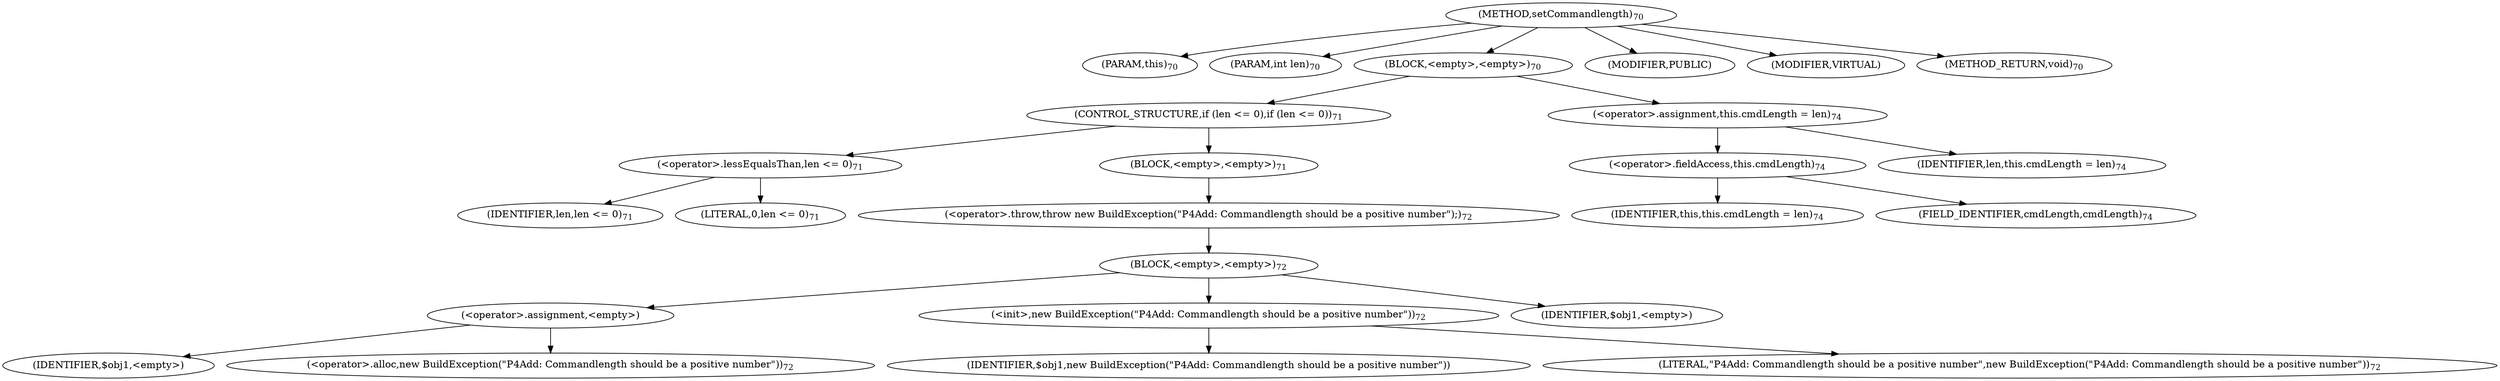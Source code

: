 digraph "setCommandlength" {  
"40" [label = <(METHOD,setCommandlength)<SUB>70</SUB>> ]
"4" [label = <(PARAM,this)<SUB>70</SUB>> ]
"41" [label = <(PARAM,int len)<SUB>70</SUB>> ]
"42" [label = <(BLOCK,&lt;empty&gt;,&lt;empty&gt;)<SUB>70</SUB>> ]
"43" [label = <(CONTROL_STRUCTURE,if (len &lt;= 0),if (len &lt;= 0))<SUB>71</SUB>> ]
"44" [label = <(&lt;operator&gt;.lessEqualsThan,len &lt;= 0)<SUB>71</SUB>> ]
"45" [label = <(IDENTIFIER,len,len &lt;= 0)<SUB>71</SUB>> ]
"46" [label = <(LITERAL,0,len &lt;= 0)<SUB>71</SUB>> ]
"47" [label = <(BLOCK,&lt;empty&gt;,&lt;empty&gt;)<SUB>71</SUB>> ]
"48" [label = <(&lt;operator&gt;.throw,throw new BuildException(&quot;P4Add: Commandlength should be a positive number&quot;);)<SUB>72</SUB>> ]
"49" [label = <(BLOCK,&lt;empty&gt;,&lt;empty&gt;)<SUB>72</SUB>> ]
"50" [label = <(&lt;operator&gt;.assignment,&lt;empty&gt;)> ]
"51" [label = <(IDENTIFIER,$obj1,&lt;empty&gt;)> ]
"52" [label = <(&lt;operator&gt;.alloc,new BuildException(&quot;P4Add: Commandlength should be a positive number&quot;))<SUB>72</SUB>> ]
"53" [label = <(&lt;init&gt;,new BuildException(&quot;P4Add: Commandlength should be a positive number&quot;))<SUB>72</SUB>> ]
"54" [label = <(IDENTIFIER,$obj1,new BuildException(&quot;P4Add: Commandlength should be a positive number&quot;))> ]
"55" [label = <(LITERAL,&quot;P4Add: Commandlength should be a positive number&quot;,new BuildException(&quot;P4Add: Commandlength should be a positive number&quot;))<SUB>72</SUB>> ]
"56" [label = <(IDENTIFIER,$obj1,&lt;empty&gt;)> ]
"57" [label = <(&lt;operator&gt;.assignment,this.cmdLength = len)<SUB>74</SUB>> ]
"58" [label = <(&lt;operator&gt;.fieldAccess,this.cmdLength)<SUB>74</SUB>> ]
"3" [label = <(IDENTIFIER,this,this.cmdLength = len)<SUB>74</SUB>> ]
"59" [label = <(FIELD_IDENTIFIER,cmdLength,cmdLength)<SUB>74</SUB>> ]
"60" [label = <(IDENTIFIER,len,this.cmdLength = len)<SUB>74</SUB>> ]
"61" [label = <(MODIFIER,PUBLIC)> ]
"62" [label = <(MODIFIER,VIRTUAL)> ]
"63" [label = <(METHOD_RETURN,void)<SUB>70</SUB>> ]
  "40" -> "4" 
  "40" -> "41" 
  "40" -> "42" 
  "40" -> "61" 
  "40" -> "62" 
  "40" -> "63" 
  "42" -> "43" 
  "42" -> "57" 
  "43" -> "44" 
  "43" -> "47" 
  "44" -> "45" 
  "44" -> "46" 
  "47" -> "48" 
  "48" -> "49" 
  "49" -> "50" 
  "49" -> "53" 
  "49" -> "56" 
  "50" -> "51" 
  "50" -> "52" 
  "53" -> "54" 
  "53" -> "55" 
  "57" -> "58" 
  "57" -> "60" 
  "58" -> "3" 
  "58" -> "59" 
}
